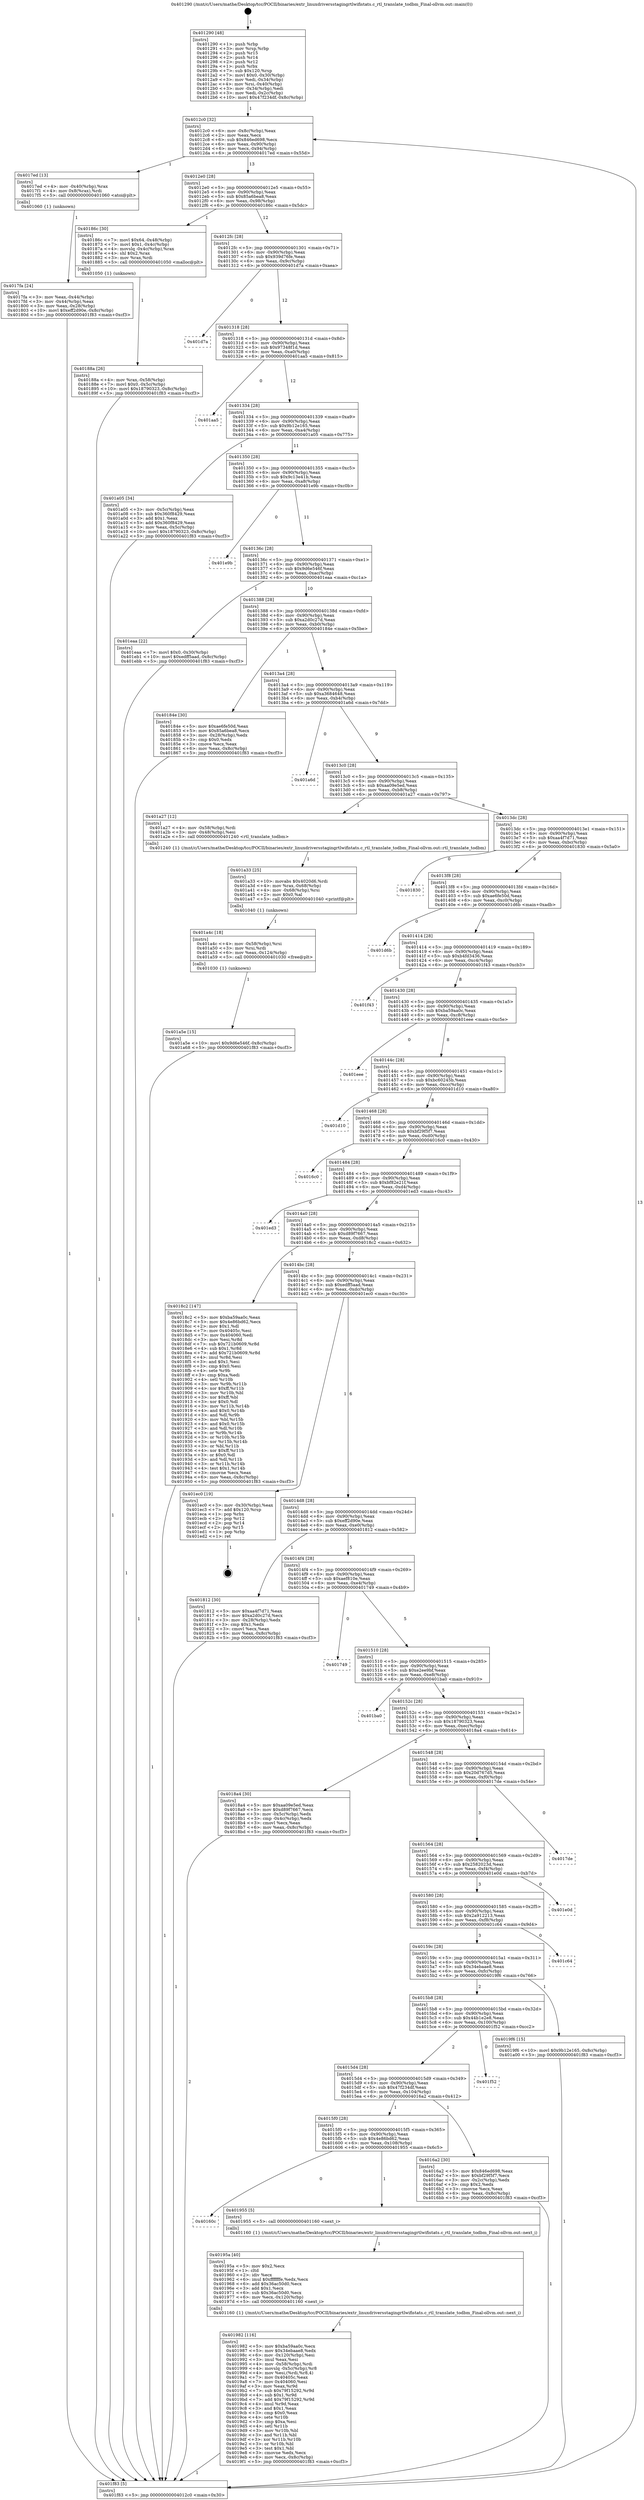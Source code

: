 digraph "0x401290" {
  label = "0x401290 (/mnt/c/Users/mathe/Desktop/tcc/POCII/binaries/extr_linuxdriversstagingrtlwifistats.c_rtl_translate_todbm_Final-ollvm.out::main(0))"
  labelloc = "t"
  node[shape=record]

  Entry [label="",width=0.3,height=0.3,shape=circle,fillcolor=black,style=filled]
  "0x4012c0" [label="{
     0x4012c0 [32]\l
     | [instrs]\l
     &nbsp;&nbsp;0x4012c0 \<+6\>: mov -0x8c(%rbp),%eax\l
     &nbsp;&nbsp;0x4012c6 \<+2\>: mov %eax,%ecx\l
     &nbsp;&nbsp;0x4012c8 \<+6\>: sub $0x846ed698,%ecx\l
     &nbsp;&nbsp;0x4012ce \<+6\>: mov %eax,-0x90(%rbp)\l
     &nbsp;&nbsp;0x4012d4 \<+6\>: mov %ecx,-0x94(%rbp)\l
     &nbsp;&nbsp;0x4012da \<+6\>: je 00000000004017ed \<main+0x55d\>\l
  }"]
  "0x4017ed" [label="{
     0x4017ed [13]\l
     | [instrs]\l
     &nbsp;&nbsp;0x4017ed \<+4\>: mov -0x40(%rbp),%rax\l
     &nbsp;&nbsp;0x4017f1 \<+4\>: mov 0x8(%rax),%rdi\l
     &nbsp;&nbsp;0x4017f5 \<+5\>: call 0000000000401060 \<atoi@plt\>\l
     | [calls]\l
     &nbsp;&nbsp;0x401060 \{1\} (unknown)\l
  }"]
  "0x4012e0" [label="{
     0x4012e0 [28]\l
     | [instrs]\l
     &nbsp;&nbsp;0x4012e0 \<+5\>: jmp 00000000004012e5 \<main+0x55\>\l
     &nbsp;&nbsp;0x4012e5 \<+6\>: mov -0x90(%rbp),%eax\l
     &nbsp;&nbsp;0x4012eb \<+5\>: sub $0x85a6bea8,%eax\l
     &nbsp;&nbsp;0x4012f0 \<+6\>: mov %eax,-0x98(%rbp)\l
     &nbsp;&nbsp;0x4012f6 \<+6\>: je 000000000040186c \<main+0x5dc\>\l
  }"]
  Exit [label="",width=0.3,height=0.3,shape=circle,fillcolor=black,style=filled,peripheries=2]
  "0x40186c" [label="{
     0x40186c [30]\l
     | [instrs]\l
     &nbsp;&nbsp;0x40186c \<+7\>: movl $0x64,-0x48(%rbp)\l
     &nbsp;&nbsp;0x401873 \<+7\>: movl $0x1,-0x4c(%rbp)\l
     &nbsp;&nbsp;0x40187a \<+4\>: movslq -0x4c(%rbp),%rax\l
     &nbsp;&nbsp;0x40187e \<+4\>: shl $0x2,%rax\l
     &nbsp;&nbsp;0x401882 \<+3\>: mov %rax,%rdi\l
     &nbsp;&nbsp;0x401885 \<+5\>: call 0000000000401050 \<malloc@plt\>\l
     | [calls]\l
     &nbsp;&nbsp;0x401050 \{1\} (unknown)\l
  }"]
  "0x4012fc" [label="{
     0x4012fc [28]\l
     | [instrs]\l
     &nbsp;&nbsp;0x4012fc \<+5\>: jmp 0000000000401301 \<main+0x71\>\l
     &nbsp;&nbsp;0x401301 \<+6\>: mov -0x90(%rbp),%eax\l
     &nbsp;&nbsp;0x401307 \<+5\>: sub $0x939d76fe,%eax\l
     &nbsp;&nbsp;0x40130c \<+6\>: mov %eax,-0x9c(%rbp)\l
     &nbsp;&nbsp;0x401312 \<+6\>: je 0000000000401d7a \<main+0xaea\>\l
  }"]
  "0x401a5e" [label="{
     0x401a5e [15]\l
     | [instrs]\l
     &nbsp;&nbsp;0x401a5e \<+10\>: movl $0x9d6e546f,-0x8c(%rbp)\l
     &nbsp;&nbsp;0x401a68 \<+5\>: jmp 0000000000401f83 \<main+0xcf3\>\l
  }"]
  "0x401d7a" [label="{
     0x401d7a\l
  }", style=dashed]
  "0x401318" [label="{
     0x401318 [28]\l
     | [instrs]\l
     &nbsp;&nbsp;0x401318 \<+5\>: jmp 000000000040131d \<main+0x8d\>\l
     &nbsp;&nbsp;0x40131d \<+6\>: mov -0x90(%rbp),%eax\l
     &nbsp;&nbsp;0x401323 \<+5\>: sub $0x97348f1d,%eax\l
     &nbsp;&nbsp;0x401328 \<+6\>: mov %eax,-0xa0(%rbp)\l
     &nbsp;&nbsp;0x40132e \<+6\>: je 0000000000401aa5 \<main+0x815\>\l
  }"]
  "0x401a4c" [label="{
     0x401a4c [18]\l
     | [instrs]\l
     &nbsp;&nbsp;0x401a4c \<+4\>: mov -0x58(%rbp),%rsi\l
     &nbsp;&nbsp;0x401a50 \<+3\>: mov %rsi,%rdi\l
     &nbsp;&nbsp;0x401a53 \<+6\>: mov %eax,-0x124(%rbp)\l
     &nbsp;&nbsp;0x401a59 \<+5\>: call 0000000000401030 \<free@plt\>\l
     | [calls]\l
     &nbsp;&nbsp;0x401030 \{1\} (unknown)\l
  }"]
  "0x401aa5" [label="{
     0x401aa5\l
  }", style=dashed]
  "0x401334" [label="{
     0x401334 [28]\l
     | [instrs]\l
     &nbsp;&nbsp;0x401334 \<+5\>: jmp 0000000000401339 \<main+0xa9\>\l
     &nbsp;&nbsp;0x401339 \<+6\>: mov -0x90(%rbp),%eax\l
     &nbsp;&nbsp;0x40133f \<+5\>: sub $0x9b12e165,%eax\l
     &nbsp;&nbsp;0x401344 \<+6\>: mov %eax,-0xa4(%rbp)\l
     &nbsp;&nbsp;0x40134a \<+6\>: je 0000000000401a05 \<main+0x775\>\l
  }"]
  "0x401a33" [label="{
     0x401a33 [25]\l
     | [instrs]\l
     &nbsp;&nbsp;0x401a33 \<+10\>: movabs $0x4020d6,%rdi\l
     &nbsp;&nbsp;0x401a3d \<+4\>: mov %rax,-0x68(%rbp)\l
     &nbsp;&nbsp;0x401a41 \<+4\>: mov -0x68(%rbp),%rsi\l
     &nbsp;&nbsp;0x401a45 \<+2\>: mov $0x0,%al\l
     &nbsp;&nbsp;0x401a47 \<+5\>: call 0000000000401040 \<printf@plt\>\l
     | [calls]\l
     &nbsp;&nbsp;0x401040 \{1\} (unknown)\l
  }"]
  "0x401a05" [label="{
     0x401a05 [34]\l
     | [instrs]\l
     &nbsp;&nbsp;0x401a05 \<+3\>: mov -0x5c(%rbp),%eax\l
     &nbsp;&nbsp;0x401a08 \<+5\>: sub $0x360f8429,%eax\l
     &nbsp;&nbsp;0x401a0d \<+3\>: add $0x1,%eax\l
     &nbsp;&nbsp;0x401a10 \<+5\>: add $0x360f8429,%eax\l
     &nbsp;&nbsp;0x401a15 \<+3\>: mov %eax,-0x5c(%rbp)\l
     &nbsp;&nbsp;0x401a18 \<+10\>: movl $0x18790323,-0x8c(%rbp)\l
     &nbsp;&nbsp;0x401a22 \<+5\>: jmp 0000000000401f83 \<main+0xcf3\>\l
  }"]
  "0x401350" [label="{
     0x401350 [28]\l
     | [instrs]\l
     &nbsp;&nbsp;0x401350 \<+5\>: jmp 0000000000401355 \<main+0xc5\>\l
     &nbsp;&nbsp;0x401355 \<+6\>: mov -0x90(%rbp),%eax\l
     &nbsp;&nbsp;0x40135b \<+5\>: sub $0x9c13e41b,%eax\l
     &nbsp;&nbsp;0x401360 \<+6\>: mov %eax,-0xa8(%rbp)\l
     &nbsp;&nbsp;0x401366 \<+6\>: je 0000000000401e9b \<main+0xc0b\>\l
  }"]
  "0x401982" [label="{
     0x401982 [116]\l
     | [instrs]\l
     &nbsp;&nbsp;0x401982 \<+5\>: mov $0xba59aa0c,%ecx\l
     &nbsp;&nbsp;0x401987 \<+5\>: mov $0x34ebaae8,%edx\l
     &nbsp;&nbsp;0x40198c \<+6\>: mov -0x120(%rbp),%esi\l
     &nbsp;&nbsp;0x401992 \<+3\>: imul %eax,%esi\l
     &nbsp;&nbsp;0x401995 \<+4\>: mov -0x58(%rbp),%rdi\l
     &nbsp;&nbsp;0x401999 \<+4\>: movslq -0x5c(%rbp),%r8\l
     &nbsp;&nbsp;0x40199d \<+4\>: mov %esi,(%rdi,%r8,4)\l
     &nbsp;&nbsp;0x4019a1 \<+7\>: mov 0x40405c,%eax\l
     &nbsp;&nbsp;0x4019a8 \<+7\>: mov 0x404060,%esi\l
     &nbsp;&nbsp;0x4019af \<+3\>: mov %eax,%r9d\l
     &nbsp;&nbsp;0x4019b2 \<+7\>: sub $0x79f15292,%r9d\l
     &nbsp;&nbsp;0x4019b9 \<+4\>: sub $0x1,%r9d\l
     &nbsp;&nbsp;0x4019bd \<+7\>: add $0x79f15292,%r9d\l
     &nbsp;&nbsp;0x4019c4 \<+4\>: imul %r9d,%eax\l
     &nbsp;&nbsp;0x4019c8 \<+3\>: and $0x1,%eax\l
     &nbsp;&nbsp;0x4019cb \<+3\>: cmp $0x0,%eax\l
     &nbsp;&nbsp;0x4019ce \<+4\>: sete %r10b\l
     &nbsp;&nbsp;0x4019d2 \<+3\>: cmp $0xa,%esi\l
     &nbsp;&nbsp;0x4019d5 \<+4\>: setl %r11b\l
     &nbsp;&nbsp;0x4019d9 \<+3\>: mov %r10b,%bl\l
     &nbsp;&nbsp;0x4019dc \<+3\>: and %r11b,%bl\l
     &nbsp;&nbsp;0x4019df \<+3\>: xor %r11b,%r10b\l
     &nbsp;&nbsp;0x4019e2 \<+3\>: or %r10b,%bl\l
     &nbsp;&nbsp;0x4019e5 \<+3\>: test $0x1,%bl\l
     &nbsp;&nbsp;0x4019e8 \<+3\>: cmovne %edx,%ecx\l
     &nbsp;&nbsp;0x4019eb \<+6\>: mov %ecx,-0x8c(%rbp)\l
     &nbsp;&nbsp;0x4019f1 \<+5\>: jmp 0000000000401f83 \<main+0xcf3\>\l
  }"]
  "0x401e9b" [label="{
     0x401e9b\l
  }", style=dashed]
  "0x40136c" [label="{
     0x40136c [28]\l
     | [instrs]\l
     &nbsp;&nbsp;0x40136c \<+5\>: jmp 0000000000401371 \<main+0xe1\>\l
     &nbsp;&nbsp;0x401371 \<+6\>: mov -0x90(%rbp),%eax\l
     &nbsp;&nbsp;0x401377 \<+5\>: sub $0x9d6e546f,%eax\l
     &nbsp;&nbsp;0x40137c \<+6\>: mov %eax,-0xac(%rbp)\l
     &nbsp;&nbsp;0x401382 \<+6\>: je 0000000000401eaa \<main+0xc1a\>\l
  }"]
  "0x40195a" [label="{
     0x40195a [40]\l
     | [instrs]\l
     &nbsp;&nbsp;0x40195a \<+5\>: mov $0x2,%ecx\l
     &nbsp;&nbsp;0x40195f \<+1\>: cltd\l
     &nbsp;&nbsp;0x401960 \<+2\>: idiv %ecx\l
     &nbsp;&nbsp;0x401962 \<+6\>: imul $0xfffffffe,%edx,%ecx\l
     &nbsp;&nbsp;0x401968 \<+6\>: add $0x36ac50d0,%ecx\l
     &nbsp;&nbsp;0x40196e \<+3\>: add $0x1,%ecx\l
     &nbsp;&nbsp;0x401971 \<+6\>: sub $0x36ac50d0,%ecx\l
     &nbsp;&nbsp;0x401977 \<+6\>: mov %ecx,-0x120(%rbp)\l
     &nbsp;&nbsp;0x40197d \<+5\>: call 0000000000401160 \<next_i\>\l
     | [calls]\l
     &nbsp;&nbsp;0x401160 \{1\} (/mnt/c/Users/mathe/Desktop/tcc/POCII/binaries/extr_linuxdriversstagingrtlwifistats.c_rtl_translate_todbm_Final-ollvm.out::next_i)\l
  }"]
  "0x401eaa" [label="{
     0x401eaa [22]\l
     | [instrs]\l
     &nbsp;&nbsp;0x401eaa \<+7\>: movl $0x0,-0x30(%rbp)\l
     &nbsp;&nbsp;0x401eb1 \<+10\>: movl $0xedff5aad,-0x8c(%rbp)\l
     &nbsp;&nbsp;0x401ebb \<+5\>: jmp 0000000000401f83 \<main+0xcf3\>\l
  }"]
  "0x401388" [label="{
     0x401388 [28]\l
     | [instrs]\l
     &nbsp;&nbsp;0x401388 \<+5\>: jmp 000000000040138d \<main+0xfd\>\l
     &nbsp;&nbsp;0x40138d \<+6\>: mov -0x90(%rbp),%eax\l
     &nbsp;&nbsp;0x401393 \<+5\>: sub $0xa2d0c27d,%eax\l
     &nbsp;&nbsp;0x401398 \<+6\>: mov %eax,-0xb0(%rbp)\l
     &nbsp;&nbsp;0x40139e \<+6\>: je 000000000040184e \<main+0x5be\>\l
  }"]
  "0x40160c" [label="{
     0x40160c\l
  }", style=dashed]
  "0x40184e" [label="{
     0x40184e [30]\l
     | [instrs]\l
     &nbsp;&nbsp;0x40184e \<+5\>: mov $0xae6fe50d,%eax\l
     &nbsp;&nbsp;0x401853 \<+5\>: mov $0x85a6bea8,%ecx\l
     &nbsp;&nbsp;0x401858 \<+3\>: mov -0x28(%rbp),%edx\l
     &nbsp;&nbsp;0x40185b \<+3\>: cmp $0x0,%edx\l
     &nbsp;&nbsp;0x40185e \<+3\>: cmove %ecx,%eax\l
     &nbsp;&nbsp;0x401861 \<+6\>: mov %eax,-0x8c(%rbp)\l
     &nbsp;&nbsp;0x401867 \<+5\>: jmp 0000000000401f83 \<main+0xcf3\>\l
  }"]
  "0x4013a4" [label="{
     0x4013a4 [28]\l
     | [instrs]\l
     &nbsp;&nbsp;0x4013a4 \<+5\>: jmp 00000000004013a9 \<main+0x119\>\l
     &nbsp;&nbsp;0x4013a9 \<+6\>: mov -0x90(%rbp),%eax\l
     &nbsp;&nbsp;0x4013af \<+5\>: sub $0xa3684648,%eax\l
     &nbsp;&nbsp;0x4013b4 \<+6\>: mov %eax,-0xb4(%rbp)\l
     &nbsp;&nbsp;0x4013ba \<+6\>: je 0000000000401a6d \<main+0x7dd\>\l
  }"]
  "0x401955" [label="{
     0x401955 [5]\l
     | [instrs]\l
     &nbsp;&nbsp;0x401955 \<+5\>: call 0000000000401160 \<next_i\>\l
     | [calls]\l
     &nbsp;&nbsp;0x401160 \{1\} (/mnt/c/Users/mathe/Desktop/tcc/POCII/binaries/extr_linuxdriversstagingrtlwifistats.c_rtl_translate_todbm_Final-ollvm.out::next_i)\l
  }"]
  "0x401a6d" [label="{
     0x401a6d\l
  }", style=dashed]
  "0x4013c0" [label="{
     0x4013c0 [28]\l
     | [instrs]\l
     &nbsp;&nbsp;0x4013c0 \<+5\>: jmp 00000000004013c5 \<main+0x135\>\l
     &nbsp;&nbsp;0x4013c5 \<+6\>: mov -0x90(%rbp),%eax\l
     &nbsp;&nbsp;0x4013cb \<+5\>: sub $0xaa09e5ed,%eax\l
     &nbsp;&nbsp;0x4013d0 \<+6\>: mov %eax,-0xb8(%rbp)\l
     &nbsp;&nbsp;0x4013d6 \<+6\>: je 0000000000401a27 \<main+0x797\>\l
  }"]
  "0x40188a" [label="{
     0x40188a [26]\l
     | [instrs]\l
     &nbsp;&nbsp;0x40188a \<+4\>: mov %rax,-0x58(%rbp)\l
     &nbsp;&nbsp;0x40188e \<+7\>: movl $0x0,-0x5c(%rbp)\l
     &nbsp;&nbsp;0x401895 \<+10\>: movl $0x18790323,-0x8c(%rbp)\l
     &nbsp;&nbsp;0x40189f \<+5\>: jmp 0000000000401f83 \<main+0xcf3\>\l
  }"]
  "0x401a27" [label="{
     0x401a27 [12]\l
     | [instrs]\l
     &nbsp;&nbsp;0x401a27 \<+4\>: mov -0x58(%rbp),%rdi\l
     &nbsp;&nbsp;0x401a2b \<+3\>: mov -0x48(%rbp),%esi\l
     &nbsp;&nbsp;0x401a2e \<+5\>: call 0000000000401240 \<rtl_translate_todbm\>\l
     | [calls]\l
     &nbsp;&nbsp;0x401240 \{1\} (/mnt/c/Users/mathe/Desktop/tcc/POCII/binaries/extr_linuxdriversstagingrtlwifistats.c_rtl_translate_todbm_Final-ollvm.out::rtl_translate_todbm)\l
  }"]
  "0x4013dc" [label="{
     0x4013dc [28]\l
     | [instrs]\l
     &nbsp;&nbsp;0x4013dc \<+5\>: jmp 00000000004013e1 \<main+0x151\>\l
     &nbsp;&nbsp;0x4013e1 \<+6\>: mov -0x90(%rbp),%eax\l
     &nbsp;&nbsp;0x4013e7 \<+5\>: sub $0xaa4f7d71,%eax\l
     &nbsp;&nbsp;0x4013ec \<+6\>: mov %eax,-0xbc(%rbp)\l
     &nbsp;&nbsp;0x4013f2 \<+6\>: je 0000000000401830 \<main+0x5a0\>\l
  }"]
  "0x4017fa" [label="{
     0x4017fa [24]\l
     | [instrs]\l
     &nbsp;&nbsp;0x4017fa \<+3\>: mov %eax,-0x44(%rbp)\l
     &nbsp;&nbsp;0x4017fd \<+3\>: mov -0x44(%rbp),%eax\l
     &nbsp;&nbsp;0x401800 \<+3\>: mov %eax,-0x28(%rbp)\l
     &nbsp;&nbsp;0x401803 \<+10\>: movl $0xeff2d90e,-0x8c(%rbp)\l
     &nbsp;&nbsp;0x40180d \<+5\>: jmp 0000000000401f83 \<main+0xcf3\>\l
  }"]
  "0x401830" [label="{
     0x401830\l
  }", style=dashed]
  "0x4013f8" [label="{
     0x4013f8 [28]\l
     | [instrs]\l
     &nbsp;&nbsp;0x4013f8 \<+5\>: jmp 00000000004013fd \<main+0x16d\>\l
     &nbsp;&nbsp;0x4013fd \<+6\>: mov -0x90(%rbp),%eax\l
     &nbsp;&nbsp;0x401403 \<+5\>: sub $0xae6fe50d,%eax\l
     &nbsp;&nbsp;0x401408 \<+6\>: mov %eax,-0xc0(%rbp)\l
     &nbsp;&nbsp;0x40140e \<+6\>: je 0000000000401d6b \<main+0xadb\>\l
  }"]
  "0x401290" [label="{
     0x401290 [48]\l
     | [instrs]\l
     &nbsp;&nbsp;0x401290 \<+1\>: push %rbp\l
     &nbsp;&nbsp;0x401291 \<+3\>: mov %rsp,%rbp\l
     &nbsp;&nbsp;0x401294 \<+2\>: push %r15\l
     &nbsp;&nbsp;0x401296 \<+2\>: push %r14\l
     &nbsp;&nbsp;0x401298 \<+2\>: push %r12\l
     &nbsp;&nbsp;0x40129a \<+1\>: push %rbx\l
     &nbsp;&nbsp;0x40129b \<+7\>: sub $0x120,%rsp\l
     &nbsp;&nbsp;0x4012a2 \<+7\>: movl $0x0,-0x30(%rbp)\l
     &nbsp;&nbsp;0x4012a9 \<+3\>: mov %edi,-0x34(%rbp)\l
     &nbsp;&nbsp;0x4012ac \<+4\>: mov %rsi,-0x40(%rbp)\l
     &nbsp;&nbsp;0x4012b0 \<+3\>: mov -0x34(%rbp),%edi\l
     &nbsp;&nbsp;0x4012b3 \<+3\>: mov %edi,-0x2c(%rbp)\l
     &nbsp;&nbsp;0x4012b6 \<+10\>: movl $0x47f234df,-0x8c(%rbp)\l
  }"]
  "0x401d6b" [label="{
     0x401d6b\l
  }", style=dashed]
  "0x401414" [label="{
     0x401414 [28]\l
     | [instrs]\l
     &nbsp;&nbsp;0x401414 \<+5\>: jmp 0000000000401419 \<main+0x189\>\l
     &nbsp;&nbsp;0x401419 \<+6\>: mov -0x90(%rbp),%eax\l
     &nbsp;&nbsp;0x40141f \<+5\>: sub $0xb4fd3436,%eax\l
     &nbsp;&nbsp;0x401424 \<+6\>: mov %eax,-0xc4(%rbp)\l
     &nbsp;&nbsp;0x40142a \<+6\>: je 0000000000401f43 \<main+0xcb3\>\l
  }"]
  "0x401f83" [label="{
     0x401f83 [5]\l
     | [instrs]\l
     &nbsp;&nbsp;0x401f83 \<+5\>: jmp 00000000004012c0 \<main+0x30\>\l
  }"]
  "0x401f43" [label="{
     0x401f43\l
  }", style=dashed]
  "0x401430" [label="{
     0x401430 [28]\l
     | [instrs]\l
     &nbsp;&nbsp;0x401430 \<+5\>: jmp 0000000000401435 \<main+0x1a5\>\l
     &nbsp;&nbsp;0x401435 \<+6\>: mov -0x90(%rbp),%eax\l
     &nbsp;&nbsp;0x40143b \<+5\>: sub $0xba59aa0c,%eax\l
     &nbsp;&nbsp;0x401440 \<+6\>: mov %eax,-0xc8(%rbp)\l
     &nbsp;&nbsp;0x401446 \<+6\>: je 0000000000401eee \<main+0xc5e\>\l
  }"]
  "0x4015f0" [label="{
     0x4015f0 [28]\l
     | [instrs]\l
     &nbsp;&nbsp;0x4015f0 \<+5\>: jmp 00000000004015f5 \<main+0x365\>\l
     &nbsp;&nbsp;0x4015f5 \<+6\>: mov -0x90(%rbp),%eax\l
     &nbsp;&nbsp;0x4015fb \<+5\>: sub $0x4e86bd62,%eax\l
     &nbsp;&nbsp;0x401600 \<+6\>: mov %eax,-0x108(%rbp)\l
     &nbsp;&nbsp;0x401606 \<+6\>: je 0000000000401955 \<main+0x6c5\>\l
  }"]
  "0x401eee" [label="{
     0x401eee\l
  }", style=dashed]
  "0x40144c" [label="{
     0x40144c [28]\l
     | [instrs]\l
     &nbsp;&nbsp;0x40144c \<+5\>: jmp 0000000000401451 \<main+0x1c1\>\l
     &nbsp;&nbsp;0x401451 \<+6\>: mov -0x90(%rbp),%eax\l
     &nbsp;&nbsp;0x401457 \<+5\>: sub $0xbc60245b,%eax\l
     &nbsp;&nbsp;0x40145c \<+6\>: mov %eax,-0xcc(%rbp)\l
     &nbsp;&nbsp;0x401462 \<+6\>: je 0000000000401d10 \<main+0xa80\>\l
  }"]
  "0x4016a2" [label="{
     0x4016a2 [30]\l
     | [instrs]\l
     &nbsp;&nbsp;0x4016a2 \<+5\>: mov $0x846ed698,%eax\l
     &nbsp;&nbsp;0x4016a7 \<+5\>: mov $0xbf29f5f7,%ecx\l
     &nbsp;&nbsp;0x4016ac \<+3\>: mov -0x2c(%rbp),%edx\l
     &nbsp;&nbsp;0x4016af \<+3\>: cmp $0x2,%edx\l
     &nbsp;&nbsp;0x4016b2 \<+3\>: cmovne %ecx,%eax\l
     &nbsp;&nbsp;0x4016b5 \<+6\>: mov %eax,-0x8c(%rbp)\l
     &nbsp;&nbsp;0x4016bb \<+5\>: jmp 0000000000401f83 \<main+0xcf3\>\l
  }"]
  "0x401d10" [label="{
     0x401d10\l
  }", style=dashed]
  "0x401468" [label="{
     0x401468 [28]\l
     | [instrs]\l
     &nbsp;&nbsp;0x401468 \<+5\>: jmp 000000000040146d \<main+0x1dd\>\l
     &nbsp;&nbsp;0x40146d \<+6\>: mov -0x90(%rbp),%eax\l
     &nbsp;&nbsp;0x401473 \<+5\>: sub $0xbf29f5f7,%eax\l
     &nbsp;&nbsp;0x401478 \<+6\>: mov %eax,-0xd0(%rbp)\l
     &nbsp;&nbsp;0x40147e \<+6\>: je 00000000004016c0 \<main+0x430\>\l
  }"]
  "0x4015d4" [label="{
     0x4015d4 [28]\l
     | [instrs]\l
     &nbsp;&nbsp;0x4015d4 \<+5\>: jmp 00000000004015d9 \<main+0x349\>\l
     &nbsp;&nbsp;0x4015d9 \<+6\>: mov -0x90(%rbp),%eax\l
     &nbsp;&nbsp;0x4015df \<+5\>: sub $0x47f234df,%eax\l
     &nbsp;&nbsp;0x4015e4 \<+6\>: mov %eax,-0x104(%rbp)\l
     &nbsp;&nbsp;0x4015ea \<+6\>: je 00000000004016a2 \<main+0x412\>\l
  }"]
  "0x4016c0" [label="{
     0x4016c0\l
  }", style=dashed]
  "0x401484" [label="{
     0x401484 [28]\l
     | [instrs]\l
     &nbsp;&nbsp;0x401484 \<+5\>: jmp 0000000000401489 \<main+0x1f9\>\l
     &nbsp;&nbsp;0x401489 \<+6\>: mov -0x90(%rbp),%eax\l
     &nbsp;&nbsp;0x40148f \<+5\>: sub $0xbf82e21f,%eax\l
     &nbsp;&nbsp;0x401494 \<+6\>: mov %eax,-0xd4(%rbp)\l
     &nbsp;&nbsp;0x40149a \<+6\>: je 0000000000401ed3 \<main+0xc43\>\l
  }"]
  "0x401f52" [label="{
     0x401f52\l
  }", style=dashed]
  "0x401ed3" [label="{
     0x401ed3\l
  }", style=dashed]
  "0x4014a0" [label="{
     0x4014a0 [28]\l
     | [instrs]\l
     &nbsp;&nbsp;0x4014a0 \<+5\>: jmp 00000000004014a5 \<main+0x215\>\l
     &nbsp;&nbsp;0x4014a5 \<+6\>: mov -0x90(%rbp),%eax\l
     &nbsp;&nbsp;0x4014ab \<+5\>: sub $0xd89f7667,%eax\l
     &nbsp;&nbsp;0x4014b0 \<+6\>: mov %eax,-0xd8(%rbp)\l
     &nbsp;&nbsp;0x4014b6 \<+6\>: je 00000000004018c2 \<main+0x632\>\l
  }"]
  "0x4015b8" [label="{
     0x4015b8 [28]\l
     | [instrs]\l
     &nbsp;&nbsp;0x4015b8 \<+5\>: jmp 00000000004015bd \<main+0x32d\>\l
     &nbsp;&nbsp;0x4015bd \<+6\>: mov -0x90(%rbp),%eax\l
     &nbsp;&nbsp;0x4015c3 \<+5\>: sub $0x44b1e2e8,%eax\l
     &nbsp;&nbsp;0x4015c8 \<+6\>: mov %eax,-0x100(%rbp)\l
     &nbsp;&nbsp;0x4015ce \<+6\>: je 0000000000401f52 \<main+0xcc2\>\l
  }"]
  "0x4018c2" [label="{
     0x4018c2 [147]\l
     | [instrs]\l
     &nbsp;&nbsp;0x4018c2 \<+5\>: mov $0xba59aa0c,%eax\l
     &nbsp;&nbsp;0x4018c7 \<+5\>: mov $0x4e86bd62,%ecx\l
     &nbsp;&nbsp;0x4018cc \<+2\>: mov $0x1,%dl\l
     &nbsp;&nbsp;0x4018ce \<+7\>: mov 0x40405c,%esi\l
     &nbsp;&nbsp;0x4018d5 \<+7\>: mov 0x404060,%edi\l
     &nbsp;&nbsp;0x4018dc \<+3\>: mov %esi,%r8d\l
     &nbsp;&nbsp;0x4018df \<+7\>: sub $0x721b0609,%r8d\l
     &nbsp;&nbsp;0x4018e6 \<+4\>: sub $0x1,%r8d\l
     &nbsp;&nbsp;0x4018ea \<+7\>: add $0x721b0609,%r8d\l
     &nbsp;&nbsp;0x4018f1 \<+4\>: imul %r8d,%esi\l
     &nbsp;&nbsp;0x4018f5 \<+3\>: and $0x1,%esi\l
     &nbsp;&nbsp;0x4018f8 \<+3\>: cmp $0x0,%esi\l
     &nbsp;&nbsp;0x4018fb \<+4\>: sete %r9b\l
     &nbsp;&nbsp;0x4018ff \<+3\>: cmp $0xa,%edi\l
     &nbsp;&nbsp;0x401902 \<+4\>: setl %r10b\l
     &nbsp;&nbsp;0x401906 \<+3\>: mov %r9b,%r11b\l
     &nbsp;&nbsp;0x401909 \<+4\>: xor $0xff,%r11b\l
     &nbsp;&nbsp;0x40190d \<+3\>: mov %r10b,%bl\l
     &nbsp;&nbsp;0x401910 \<+3\>: xor $0xff,%bl\l
     &nbsp;&nbsp;0x401913 \<+3\>: xor $0x0,%dl\l
     &nbsp;&nbsp;0x401916 \<+3\>: mov %r11b,%r14b\l
     &nbsp;&nbsp;0x401919 \<+4\>: and $0x0,%r14b\l
     &nbsp;&nbsp;0x40191d \<+3\>: and %dl,%r9b\l
     &nbsp;&nbsp;0x401920 \<+3\>: mov %bl,%r15b\l
     &nbsp;&nbsp;0x401923 \<+4\>: and $0x0,%r15b\l
     &nbsp;&nbsp;0x401927 \<+3\>: and %dl,%r10b\l
     &nbsp;&nbsp;0x40192a \<+3\>: or %r9b,%r14b\l
     &nbsp;&nbsp;0x40192d \<+3\>: or %r10b,%r15b\l
     &nbsp;&nbsp;0x401930 \<+3\>: xor %r15b,%r14b\l
     &nbsp;&nbsp;0x401933 \<+3\>: or %bl,%r11b\l
     &nbsp;&nbsp;0x401936 \<+4\>: xor $0xff,%r11b\l
     &nbsp;&nbsp;0x40193a \<+3\>: or $0x0,%dl\l
     &nbsp;&nbsp;0x40193d \<+3\>: and %dl,%r11b\l
     &nbsp;&nbsp;0x401940 \<+3\>: or %r11b,%r14b\l
     &nbsp;&nbsp;0x401943 \<+4\>: test $0x1,%r14b\l
     &nbsp;&nbsp;0x401947 \<+3\>: cmovne %ecx,%eax\l
     &nbsp;&nbsp;0x40194a \<+6\>: mov %eax,-0x8c(%rbp)\l
     &nbsp;&nbsp;0x401950 \<+5\>: jmp 0000000000401f83 \<main+0xcf3\>\l
  }"]
  "0x4014bc" [label="{
     0x4014bc [28]\l
     | [instrs]\l
     &nbsp;&nbsp;0x4014bc \<+5\>: jmp 00000000004014c1 \<main+0x231\>\l
     &nbsp;&nbsp;0x4014c1 \<+6\>: mov -0x90(%rbp),%eax\l
     &nbsp;&nbsp;0x4014c7 \<+5\>: sub $0xedff5aad,%eax\l
     &nbsp;&nbsp;0x4014cc \<+6\>: mov %eax,-0xdc(%rbp)\l
     &nbsp;&nbsp;0x4014d2 \<+6\>: je 0000000000401ec0 \<main+0xc30\>\l
  }"]
  "0x4019f6" [label="{
     0x4019f6 [15]\l
     | [instrs]\l
     &nbsp;&nbsp;0x4019f6 \<+10\>: movl $0x9b12e165,-0x8c(%rbp)\l
     &nbsp;&nbsp;0x401a00 \<+5\>: jmp 0000000000401f83 \<main+0xcf3\>\l
  }"]
  "0x401ec0" [label="{
     0x401ec0 [19]\l
     | [instrs]\l
     &nbsp;&nbsp;0x401ec0 \<+3\>: mov -0x30(%rbp),%eax\l
     &nbsp;&nbsp;0x401ec3 \<+7\>: add $0x120,%rsp\l
     &nbsp;&nbsp;0x401eca \<+1\>: pop %rbx\l
     &nbsp;&nbsp;0x401ecb \<+2\>: pop %r12\l
     &nbsp;&nbsp;0x401ecd \<+2\>: pop %r14\l
     &nbsp;&nbsp;0x401ecf \<+2\>: pop %r15\l
     &nbsp;&nbsp;0x401ed1 \<+1\>: pop %rbp\l
     &nbsp;&nbsp;0x401ed2 \<+1\>: ret\l
  }"]
  "0x4014d8" [label="{
     0x4014d8 [28]\l
     | [instrs]\l
     &nbsp;&nbsp;0x4014d8 \<+5\>: jmp 00000000004014dd \<main+0x24d\>\l
     &nbsp;&nbsp;0x4014dd \<+6\>: mov -0x90(%rbp),%eax\l
     &nbsp;&nbsp;0x4014e3 \<+5\>: sub $0xeff2d90e,%eax\l
     &nbsp;&nbsp;0x4014e8 \<+6\>: mov %eax,-0xe0(%rbp)\l
     &nbsp;&nbsp;0x4014ee \<+6\>: je 0000000000401812 \<main+0x582\>\l
  }"]
  "0x40159c" [label="{
     0x40159c [28]\l
     | [instrs]\l
     &nbsp;&nbsp;0x40159c \<+5\>: jmp 00000000004015a1 \<main+0x311\>\l
     &nbsp;&nbsp;0x4015a1 \<+6\>: mov -0x90(%rbp),%eax\l
     &nbsp;&nbsp;0x4015a7 \<+5\>: sub $0x34ebaae8,%eax\l
     &nbsp;&nbsp;0x4015ac \<+6\>: mov %eax,-0xfc(%rbp)\l
     &nbsp;&nbsp;0x4015b2 \<+6\>: je 00000000004019f6 \<main+0x766\>\l
  }"]
  "0x401812" [label="{
     0x401812 [30]\l
     | [instrs]\l
     &nbsp;&nbsp;0x401812 \<+5\>: mov $0xaa4f7d71,%eax\l
     &nbsp;&nbsp;0x401817 \<+5\>: mov $0xa2d0c27d,%ecx\l
     &nbsp;&nbsp;0x40181c \<+3\>: mov -0x28(%rbp),%edx\l
     &nbsp;&nbsp;0x40181f \<+3\>: cmp $0x1,%edx\l
     &nbsp;&nbsp;0x401822 \<+3\>: cmovl %ecx,%eax\l
     &nbsp;&nbsp;0x401825 \<+6\>: mov %eax,-0x8c(%rbp)\l
     &nbsp;&nbsp;0x40182b \<+5\>: jmp 0000000000401f83 \<main+0xcf3\>\l
  }"]
  "0x4014f4" [label="{
     0x4014f4 [28]\l
     | [instrs]\l
     &nbsp;&nbsp;0x4014f4 \<+5\>: jmp 00000000004014f9 \<main+0x269\>\l
     &nbsp;&nbsp;0x4014f9 \<+6\>: mov -0x90(%rbp),%eax\l
     &nbsp;&nbsp;0x4014ff \<+5\>: sub $0xaef810e,%eax\l
     &nbsp;&nbsp;0x401504 \<+6\>: mov %eax,-0xe4(%rbp)\l
     &nbsp;&nbsp;0x40150a \<+6\>: je 0000000000401749 \<main+0x4b9\>\l
  }"]
  "0x401c64" [label="{
     0x401c64\l
  }", style=dashed]
  "0x401749" [label="{
     0x401749\l
  }", style=dashed]
  "0x401510" [label="{
     0x401510 [28]\l
     | [instrs]\l
     &nbsp;&nbsp;0x401510 \<+5\>: jmp 0000000000401515 \<main+0x285\>\l
     &nbsp;&nbsp;0x401515 \<+6\>: mov -0x90(%rbp),%eax\l
     &nbsp;&nbsp;0x40151b \<+5\>: sub $0xe2ee9bf,%eax\l
     &nbsp;&nbsp;0x401520 \<+6\>: mov %eax,-0xe8(%rbp)\l
     &nbsp;&nbsp;0x401526 \<+6\>: je 0000000000401ba0 \<main+0x910\>\l
  }"]
  "0x401580" [label="{
     0x401580 [28]\l
     | [instrs]\l
     &nbsp;&nbsp;0x401580 \<+5\>: jmp 0000000000401585 \<main+0x2f5\>\l
     &nbsp;&nbsp;0x401585 \<+6\>: mov -0x90(%rbp),%eax\l
     &nbsp;&nbsp;0x40158b \<+5\>: sub $0x2a912213,%eax\l
     &nbsp;&nbsp;0x401590 \<+6\>: mov %eax,-0xf8(%rbp)\l
     &nbsp;&nbsp;0x401596 \<+6\>: je 0000000000401c64 \<main+0x9d4\>\l
  }"]
  "0x401ba0" [label="{
     0x401ba0\l
  }", style=dashed]
  "0x40152c" [label="{
     0x40152c [28]\l
     | [instrs]\l
     &nbsp;&nbsp;0x40152c \<+5\>: jmp 0000000000401531 \<main+0x2a1\>\l
     &nbsp;&nbsp;0x401531 \<+6\>: mov -0x90(%rbp),%eax\l
     &nbsp;&nbsp;0x401537 \<+5\>: sub $0x18790323,%eax\l
     &nbsp;&nbsp;0x40153c \<+6\>: mov %eax,-0xec(%rbp)\l
     &nbsp;&nbsp;0x401542 \<+6\>: je 00000000004018a4 \<main+0x614\>\l
  }"]
  "0x401e0d" [label="{
     0x401e0d\l
  }", style=dashed]
  "0x4018a4" [label="{
     0x4018a4 [30]\l
     | [instrs]\l
     &nbsp;&nbsp;0x4018a4 \<+5\>: mov $0xaa09e5ed,%eax\l
     &nbsp;&nbsp;0x4018a9 \<+5\>: mov $0xd89f7667,%ecx\l
     &nbsp;&nbsp;0x4018ae \<+3\>: mov -0x5c(%rbp),%edx\l
     &nbsp;&nbsp;0x4018b1 \<+3\>: cmp -0x4c(%rbp),%edx\l
     &nbsp;&nbsp;0x4018b4 \<+3\>: cmovl %ecx,%eax\l
     &nbsp;&nbsp;0x4018b7 \<+6\>: mov %eax,-0x8c(%rbp)\l
     &nbsp;&nbsp;0x4018bd \<+5\>: jmp 0000000000401f83 \<main+0xcf3\>\l
  }"]
  "0x401548" [label="{
     0x401548 [28]\l
     | [instrs]\l
     &nbsp;&nbsp;0x401548 \<+5\>: jmp 000000000040154d \<main+0x2bd\>\l
     &nbsp;&nbsp;0x40154d \<+6\>: mov -0x90(%rbp),%eax\l
     &nbsp;&nbsp;0x401553 \<+5\>: sub $0x20d767d5,%eax\l
     &nbsp;&nbsp;0x401558 \<+6\>: mov %eax,-0xf0(%rbp)\l
     &nbsp;&nbsp;0x40155e \<+6\>: je 00000000004017de \<main+0x54e\>\l
  }"]
  "0x401564" [label="{
     0x401564 [28]\l
     | [instrs]\l
     &nbsp;&nbsp;0x401564 \<+5\>: jmp 0000000000401569 \<main+0x2d9\>\l
     &nbsp;&nbsp;0x401569 \<+6\>: mov -0x90(%rbp),%eax\l
     &nbsp;&nbsp;0x40156f \<+5\>: sub $0x2582023d,%eax\l
     &nbsp;&nbsp;0x401574 \<+6\>: mov %eax,-0xf4(%rbp)\l
     &nbsp;&nbsp;0x40157a \<+6\>: je 0000000000401e0d \<main+0xb7d\>\l
  }"]
  "0x4017de" [label="{
     0x4017de\l
  }", style=dashed]
  Entry -> "0x401290" [label=" 1"]
  "0x4012c0" -> "0x4017ed" [label=" 1"]
  "0x4012c0" -> "0x4012e0" [label=" 13"]
  "0x401ec0" -> Exit [label=" 1"]
  "0x4012e0" -> "0x40186c" [label=" 1"]
  "0x4012e0" -> "0x4012fc" [label=" 12"]
  "0x401eaa" -> "0x401f83" [label=" 1"]
  "0x4012fc" -> "0x401d7a" [label=" 0"]
  "0x4012fc" -> "0x401318" [label=" 12"]
  "0x401a5e" -> "0x401f83" [label=" 1"]
  "0x401318" -> "0x401aa5" [label=" 0"]
  "0x401318" -> "0x401334" [label=" 12"]
  "0x401a4c" -> "0x401a5e" [label=" 1"]
  "0x401334" -> "0x401a05" [label=" 1"]
  "0x401334" -> "0x401350" [label=" 11"]
  "0x401a33" -> "0x401a4c" [label=" 1"]
  "0x401350" -> "0x401e9b" [label=" 0"]
  "0x401350" -> "0x40136c" [label=" 11"]
  "0x401a27" -> "0x401a33" [label=" 1"]
  "0x40136c" -> "0x401eaa" [label=" 1"]
  "0x40136c" -> "0x401388" [label=" 10"]
  "0x401a05" -> "0x401f83" [label=" 1"]
  "0x401388" -> "0x40184e" [label=" 1"]
  "0x401388" -> "0x4013a4" [label=" 9"]
  "0x4019f6" -> "0x401f83" [label=" 1"]
  "0x4013a4" -> "0x401a6d" [label=" 0"]
  "0x4013a4" -> "0x4013c0" [label=" 9"]
  "0x401982" -> "0x401f83" [label=" 1"]
  "0x4013c0" -> "0x401a27" [label=" 1"]
  "0x4013c0" -> "0x4013dc" [label=" 8"]
  "0x401955" -> "0x40195a" [label=" 1"]
  "0x4013dc" -> "0x401830" [label=" 0"]
  "0x4013dc" -> "0x4013f8" [label=" 8"]
  "0x4015f0" -> "0x40160c" [label=" 0"]
  "0x4013f8" -> "0x401d6b" [label=" 0"]
  "0x4013f8" -> "0x401414" [label=" 8"]
  "0x4015f0" -> "0x401955" [label=" 1"]
  "0x401414" -> "0x401f43" [label=" 0"]
  "0x401414" -> "0x401430" [label=" 8"]
  "0x40195a" -> "0x401982" [label=" 1"]
  "0x401430" -> "0x401eee" [label=" 0"]
  "0x401430" -> "0x40144c" [label=" 8"]
  "0x4018c2" -> "0x401f83" [label=" 1"]
  "0x40144c" -> "0x401d10" [label=" 0"]
  "0x40144c" -> "0x401468" [label=" 8"]
  "0x4018a4" -> "0x401f83" [label=" 2"]
  "0x401468" -> "0x4016c0" [label=" 0"]
  "0x401468" -> "0x401484" [label=" 8"]
  "0x40186c" -> "0x40188a" [label=" 1"]
  "0x401484" -> "0x401ed3" [label=" 0"]
  "0x401484" -> "0x4014a0" [label=" 8"]
  "0x40184e" -> "0x401f83" [label=" 1"]
  "0x4014a0" -> "0x4018c2" [label=" 1"]
  "0x4014a0" -> "0x4014bc" [label=" 7"]
  "0x4017fa" -> "0x401f83" [label=" 1"]
  "0x4014bc" -> "0x401ec0" [label=" 1"]
  "0x4014bc" -> "0x4014d8" [label=" 6"]
  "0x4017ed" -> "0x4017fa" [label=" 1"]
  "0x4014d8" -> "0x401812" [label=" 1"]
  "0x4014d8" -> "0x4014f4" [label=" 5"]
  "0x401290" -> "0x4012c0" [label=" 1"]
  "0x4014f4" -> "0x401749" [label=" 0"]
  "0x4014f4" -> "0x401510" [label=" 5"]
  "0x4016a2" -> "0x401f83" [label=" 1"]
  "0x401510" -> "0x401ba0" [label=" 0"]
  "0x401510" -> "0x40152c" [label=" 5"]
  "0x4015d4" -> "0x4016a2" [label=" 1"]
  "0x40152c" -> "0x4018a4" [label=" 2"]
  "0x40152c" -> "0x401548" [label=" 3"]
  "0x40188a" -> "0x401f83" [label=" 1"]
  "0x401548" -> "0x4017de" [label=" 0"]
  "0x401548" -> "0x401564" [label=" 3"]
  "0x4015b8" -> "0x4015d4" [label=" 2"]
  "0x401564" -> "0x401e0d" [label=" 0"]
  "0x401564" -> "0x401580" [label=" 3"]
  "0x4015d4" -> "0x4015f0" [label=" 1"]
  "0x401580" -> "0x401c64" [label=" 0"]
  "0x401580" -> "0x40159c" [label=" 3"]
  "0x401f83" -> "0x4012c0" [label=" 13"]
  "0x40159c" -> "0x4019f6" [label=" 1"]
  "0x40159c" -> "0x4015b8" [label=" 2"]
  "0x401812" -> "0x401f83" [label=" 1"]
  "0x4015b8" -> "0x401f52" [label=" 0"]
}
